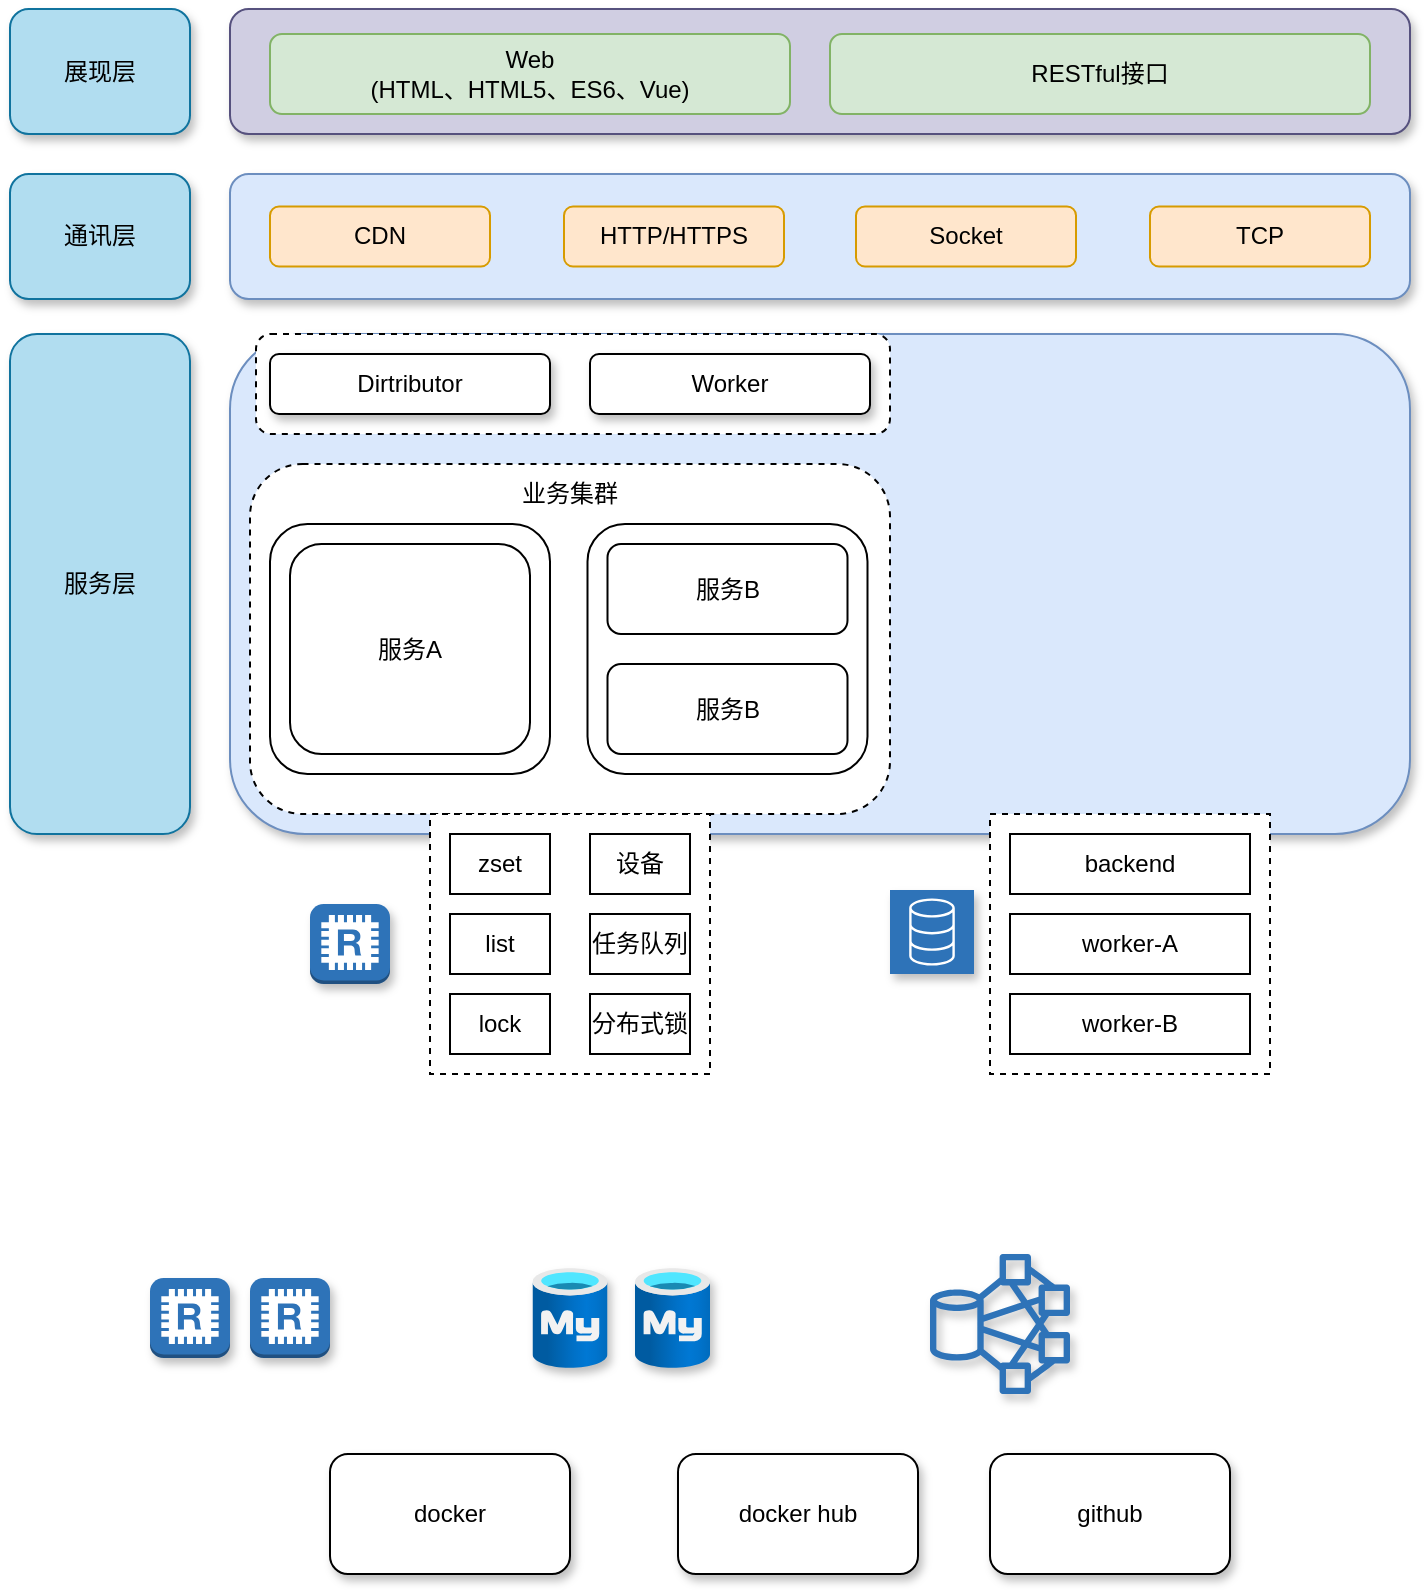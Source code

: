 <mxfile version="20.2.7" type="github">
  <diagram id="GtY6LZ8zVbbmF7SxlaTn" name="第 1 页">
    <mxGraphModel dx="1426" dy="768" grid="1" gridSize="10" guides="1" tooltips="1" connect="1" arrows="1" fold="1" page="1" pageScale="1" pageWidth="827" pageHeight="1169" math="0" shadow="0">
      <root>
        <mxCell id="0" />
        <mxCell id="1" parent="0" />
        <mxCell id="Mfqnt5UqTSs0oD8md9hm-45" value="" style="rounded=1;whiteSpace=wrap;html=1;shadow=1;sketch=0;fillColor=#dae8fc;strokeColor=#6c8ebf;" vertex="1" parent="1">
          <mxGeometry x="130" y="190" width="590" height="250" as="geometry" />
        </mxCell>
        <mxCell id="Mfqnt5UqTSs0oD8md9hm-42" value="" style="rounded=1;whiteSpace=wrap;html=1;shadow=1;sketch=0;fillColor=#dae8fc;strokeColor=#6c8ebf;" vertex="1" parent="1">
          <mxGeometry x="130" y="110" width="590" height="62.5" as="geometry" />
        </mxCell>
        <mxCell id="Mfqnt5UqTSs0oD8md9hm-39" value="" style="rounded=1;whiteSpace=wrap;html=1;shadow=1;sketch=0;fillColor=#d0cee2;strokeColor=#56517e;" vertex="1" parent="1">
          <mxGeometry x="130" y="27.5" width="590" height="62.5" as="geometry" />
        </mxCell>
        <mxCell id="Mfqnt5UqTSs0oD8md9hm-1" value="Web&lt;br&gt;(HTML、HTML5、ES6、Vue)" style="rounded=1;whiteSpace=wrap;html=1;fillColor=#d5e8d4;strokeColor=#82b366;" vertex="1" parent="1">
          <mxGeometry x="150" y="40" width="260" height="40" as="geometry" />
        </mxCell>
        <mxCell id="Mfqnt5UqTSs0oD8md9hm-2" value="RESTful接口" style="rounded=1;whiteSpace=wrap;html=1;fillColor=#d5e8d4;strokeColor=#82b366;" vertex="1" parent="1">
          <mxGeometry x="430" y="40" width="270" height="40" as="geometry" />
        </mxCell>
        <mxCell id="Mfqnt5UqTSs0oD8md9hm-3" value="CDN" style="rounded=1;whiteSpace=wrap;html=1;fillColor=#ffe6cc;strokeColor=#d79b00;" vertex="1" parent="1">
          <mxGeometry x="150" y="126.25" width="110" height="30" as="geometry" />
        </mxCell>
        <mxCell id="Mfqnt5UqTSs0oD8md9hm-4" value="HTTP/HTTPS" style="rounded=1;whiteSpace=wrap;html=1;fillColor=#ffe6cc;strokeColor=#d79b00;" vertex="1" parent="1">
          <mxGeometry x="297" y="126.25" width="110" height="30" as="geometry" />
        </mxCell>
        <mxCell id="Mfqnt5UqTSs0oD8md9hm-5" value="Socket" style="rounded=1;whiteSpace=wrap;html=1;fillColor=#ffe6cc;strokeColor=#d79b00;" vertex="1" parent="1">
          <mxGeometry x="443" y="126.25" width="110" height="30" as="geometry" />
        </mxCell>
        <mxCell id="Mfqnt5UqTSs0oD8md9hm-6" value="TCP" style="rounded=1;whiteSpace=wrap;html=1;fillColor=#ffe6cc;strokeColor=#d79b00;" vertex="1" parent="1">
          <mxGeometry x="590" y="126.25" width="110" height="30" as="geometry" />
        </mxCell>
        <mxCell id="Mfqnt5UqTSs0oD8md9hm-7" value="" style="rounded=1;whiteSpace=wrap;html=1;dashed=1;" vertex="1" parent="1">
          <mxGeometry x="140" y="255" width="320" height="175" as="geometry" />
        </mxCell>
        <mxCell id="Mfqnt5UqTSs0oD8md9hm-8" value="业务集群" style="text;html=1;strokeColor=none;fillColor=none;align=center;verticalAlign=middle;whiteSpace=wrap;rounded=0;" vertex="1" parent="1">
          <mxGeometry x="270" y="255" width="60" height="30" as="geometry" />
        </mxCell>
        <mxCell id="Mfqnt5UqTSs0oD8md9hm-9" value="" style="rounded=1;whiteSpace=wrap;html=1;" vertex="1" parent="1">
          <mxGeometry x="150" y="285" width="140" height="125" as="geometry" />
        </mxCell>
        <mxCell id="Mfqnt5UqTSs0oD8md9hm-10" value="服务A" style="rounded=1;whiteSpace=wrap;html=1;" vertex="1" parent="1">
          <mxGeometry x="160" y="295" width="120" height="105" as="geometry" />
        </mxCell>
        <mxCell id="Mfqnt5UqTSs0oD8md9hm-12" value="" style="outlineConnect=0;dashed=0;verticalLabelPosition=bottom;verticalAlign=top;align=center;html=1;shape=mxgraph.aws3.redis;fillColor=#2E73B8;gradientColor=none;sketch=0;shadow=1;" vertex="1" parent="1">
          <mxGeometry x="170" y="475" width="40" height="40" as="geometry" />
        </mxCell>
        <mxCell id="Mfqnt5UqTSs0oD8md9hm-13" value="" style="rounded=0;whiteSpace=wrap;html=1;dashed=1;" vertex="1" parent="1">
          <mxGeometry x="230" y="430" width="140" height="130" as="geometry" />
        </mxCell>
        <mxCell id="Mfqnt5UqTSs0oD8md9hm-14" value="zset" style="rounded=0;whiteSpace=wrap;html=1;" vertex="1" parent="1">
          <mxGeometry x="240" y="440" width="50" height="30" as="geometry" />
        </mxCell>
        <mxCell id="Mfqnt5UqTSs0oD8md9hm-15" value="list" style="rounded=0;whiteSpace=wrap;html=1;" vertex="1" parent="1">
          <mxGeometry x="240" y="480" width="50" height="30" as="geometry" />
        </mxCell>
        <mxCell id="Mfqnt5UqTSs0oD8md9hm-16" value="lock" style="rounded=0;whiteSpace=wrap;html=1;" vertex="1" parent="1">
          <mxGeometry x="240" y="520" width="50" height="30" as="geometry" />
        </mxCell>
        <mxCell id="Mfqnt5UqTSs0oD8md9hm-17" value="" style="sketch=0;outlineConnect=0;fontColor=#232F3E;gradientColor=#2E73B8;gradientDirection=north;fillColor=#2E73B8;strokeColor=#ffffff;dashed=0;verticalLabelPosition=bottom;verticalAlign=top;align=center;html=1;fontSize=12;fontStyle=0;aspect=fixed;shape=mxgraph.aws4.resourceIcon;resIcon=mxgraph.aws4.database;shadow=1;" vertex="1" parent="1">
          <mxGeometry x="460" y="468" width="42" height="42" as="geometry" />
        </mxCell>
        <mxCell id="Mfqnt5UqTSs0oD8md9hm-19" value="设备" style="rounded=0;whiteSpace=wrap;html=1;" vertex="1" parent="1">
          <mxGeometry x="310" y="440" width="50" height="30" as="geometry" />
        </mxCell>
        <mxCell id="Mfqnt5UqTSs0oD8md9hm-20" value="分布式锁" style="rounded=0;whiteSpace=wrap;html=1;" vertex="1" parent="1">
          <mxGeometry x="310" y="520" width="50" height="30" as="geometry" />
        </mxCell>
        <mxCell id="Mfqnt5UqTSs0oD8md9hm-21" value="任务队列" style="rounded=0;whiteSpace=wrap;html=1;" vertex="1" parent="1">
          <mxGeometry x="310" y="480" width="50" height="30" as="geometry" />
        </mxCell>
        <mxCell id="Mfqnt5UqTSs0oD8md9hm-22" value="" style="rounded=0;whiteSpace=wrap;html=1;dashed=1;" vertex="1" parent="1">
          <mxGeometry x="510" y="430" width="140" height="130" as="geometry" />
        </mxCell>
        <mxCell id="Mfqnt5UqTSs0oD8md9hm-25" value="backend" style="rounded=0;whiteSpace=wrap;html=1;fillColor=#FFFFFF;gradientColor=#FFFFFF;" vertex="1" parent="1">
          <mxGeometry x="520" y="440" width="120" height="30" as="geometry" />
        </mxCell>
        <mxCell id="Mfqnt5UqTSs0oD8md9hm-26" value="worker-A" style="rounded=0;whiteSpace=wrap;html=1;fillColor=#FFFFFF;gradientColor=#FFFFFF;" vertex="1" parent="1">
          <mxGeometry x="520" y="480" width="120" height="30" as="geometry" />
        </mxCell>
        <mxCell id="Mfqnt5UqTSs0oD8md9hm-27" value="worker-B" style="rounded=0;whiteSpace=wrap;html=1;fillColor=#FFFFFF;gradientColor=#FFFFFF;" vertex="1" parent="1">
          <mxGeometry x="520" y="520" width="120" height="30" as="geometry" />
        </mxCell>
        <mxCell id="Mfqnt5UqTSs0oD8md9hm-30" value="" style="outlineConnect=0;dashed=0;verticalLabelPosition=bottom;verticalAlign=top;align=center;html=1;shape=mxgraph.aws3.redis;fillColor=#2E73B8;gradientColor=none;sketch=0;shadow=1;" vertex="1" parent="1">
          <mxGeometry x="90" y="662" width="40" height="40" as="geometry" />
        </mxCell>
        <mxCell id="Mfqnt5UqTSs0oD8md9hm-31" value="" style="outlineConnect=0;dashed=0;verticalLabelPosition=bottom;verticalAlign=top;align=center;html=1;shape=mxgraph.aws3.redis;fillColor=#2E73B8;gradientColor=none;sketch=0;shadow=1;" vertex="1" parent="1">
          <mxGeometry x="140" y="662" width="40" height="40" as="geometry" />
        </mxCell>
        <mxCell id="Mfqnt5UqTSs0oD8md9hm-32" value="" style="aspect=fixed;html=1;points=[];align=center;image;fontSize=12;image=img/lib/azure2/databases/Azure_Database_MySQL_Server.svg;shadow=1;sketch=0;fillColor=#FFFFFF;gradientColor=#FFFFFF;" vertex="1" parent="1">
          <mxGeometry x="281.25" y="657" width="37.5" height="50" as="geometry" />
        </mxCell>
        <mxCell id="Mfqnt5UqTSs0oD8md9hm-33" value="" style="aspect=fixed;html=1;points=[];align=center;image;fontSize=12;image=img/lib/azure2/databases/Azure_Database_MySQL_Server.svg;shadow=1;sketch=0;fillColor=#FFFFFF;gradientColor=#FFFFFF;" vertex="1" parent="1">
          <mxGeometry x="332.5" y="657" width="37.5" height="50" as="geometry" />
        </mxCell>
        <mxCell id="Mfqnt5UqTSs0oD8md9hm-34" value="" style="sketch=0;outlineConnect=0;fontColor=#232F3E;gradientColor=none;fillColor=#2E73B8;strokeColor=none;dashed=0;verticalLabelPosition=bottom;verticalAlign=top;align=center;html=1;fontSize=12;fontStyle=0;aspect=fixed;pointerEvents=1;shape=mxgraph.aws4.hdfs_cluster;shadow=1;" vertex="1" parent="1">
          <mxGeometry x="480" y="650" width="70" height="70" as="geometry" />
        </mxCell>
        <mxCell id="Mfqnt5UqTSs0oD8md9hm-36" value="docker" style="rounded=1;whiteSpace=wrap;html=1;shadow=1;sketch=0;fillColor=#FFFFFF;gradientColor=#FFFFFF;" vertex="1" parent="1">
          <mxGeometry x="180" y="750" width="120" height="60" as="geometry" />
        </mxCell>
        <mxCell id="Mfqnt5UqTSs0oD8md9hm-37" value="docker hub" style="rounded=1;whiteSpace=wrap;html=1;shadow=1;sketch=0;fillColor=#FFFFFF;gradientColor=#FFFFFF;" vertex="1" parent="1">
          <mxGeometry x="354" y="750" width="120" height="60" as="geometry" />
        </mxCell>
        <mxCell id="Mfqnt5UqTSs0oD8md9hm-38" value="github" style="rounded=1;whiteSpace=wrap;html=1;shadow=1;sketch=0;fillColor=#FFFFFF;gradientColor=#FFFFFF;" vertex="1" parent="1">
          <mxGeometry x="510" y="750" width="120" height="60" as="geometry" />
        </mxCell>
        <mxCell id="Mfqnt5UqTSs0oD8md9hm-40" value="展现层" style="rounded=1;whiteSpace=wrap;html=1;shadow=1;sketch=0;fillColor=#b1ddf0;strokeColor=#10739e;" vertex="1" parent="1">
          <mxGeometry x="20" y="27.5" width="90" height="62.5" as="geometry" />
        </mxCell>
        <mxCell id="Mfqnt5UqTSs0oD8md9hm-41" value="通讯层" style="rounded=1;whiteSpace=wrap;html=1;shadow=1;sketch=0;fillColor=#b1ddf0;strokeColor=#10739e;" vertex="1" parent="1">
          <mxGeometry x="20" y="110" width="90" height="62.5" as="geometry" />
        </mxCell>
        <mxCell id="Mfqnt5UqTSs0oD8md9hm-43" value="服务层" style="rounded=1;whiteSpace=wrap;html=1;shadow=1;sketch=0;fillColor=#b1ddf0;strokeColor=#10739e;" vertex="1" parent="1">
          <mxGeometry x="20" y="190" width="90" height="250" as="geometry" />
        </mxCell>
        <mxCell id="Mfqnt5UqTSs0oD8md9hm-47" value="" style="rounded=1;whiteSpace=wrap;html=1;" vertex="1" parent="1">
          <mxGeometry x="308.75" y="285" width="140" height="125" as="geometry" />
        </mxCell>
        <mxCell id="Mfqnt5UqTSs0oD8md9hm-48" value="服务B" style="rounded=1;whiteSpace=wrap;html=1;" vertex="1" parent="1">
          <mxGeometry x="318.75" y="295" width="120" height="45" as="geometry" />
        </mxCell>
        <mxCell id="Mfqnt5UqTSs0oD8md9hm-49" value="服务B" style="rounded=1;whiteSpace=wrap;html=1;" vertex="1" parent="1">
          <mxGeometry x="318.75" y="355" width="120" height="45" as="geometry" />
        </mxCell>
        <mxCell id="Mfqnt5UqTSs0oD8md9hm-51" value="" style="rounded=1;whiteSpace=wrap;html=1;dashed=1;" vertex="1" parent="1">
          <mxGeometry x="143" y="190" width="317" height="50" as="geometry" />
        </mxCell>
        <mxCell id="Mfqnt5UqTSs0oD8md9hm-52" value="Dirtributor" style="rounded=1;whiteSpace=wrap;html=1;shadow=1;sketch=0;fillColor=#FFFFFF;gradientColor=#FFFFFF;" vertex="1" parent="1">
          <mxGeometry x="150" y="200" width="140" height="30" as="geometry" />
        </mxCell>
        <mxCell id="Mfqnt5UqTSs0oD8md9hm-53" value="Worker" style="rounded=1;whiteSpace=wrap;html=1;shadow=1;sketch=0;fillColor=#FFFFFF;gradientColor=#FFFFFF;" vertex="1" parent="1">
          <mxGeometry x="310" y="200" width="140" height="30" as="geometry" />
        </mxCell>
      </root>
    </mxGraphModel>
  </diagram>
</mxfile>
